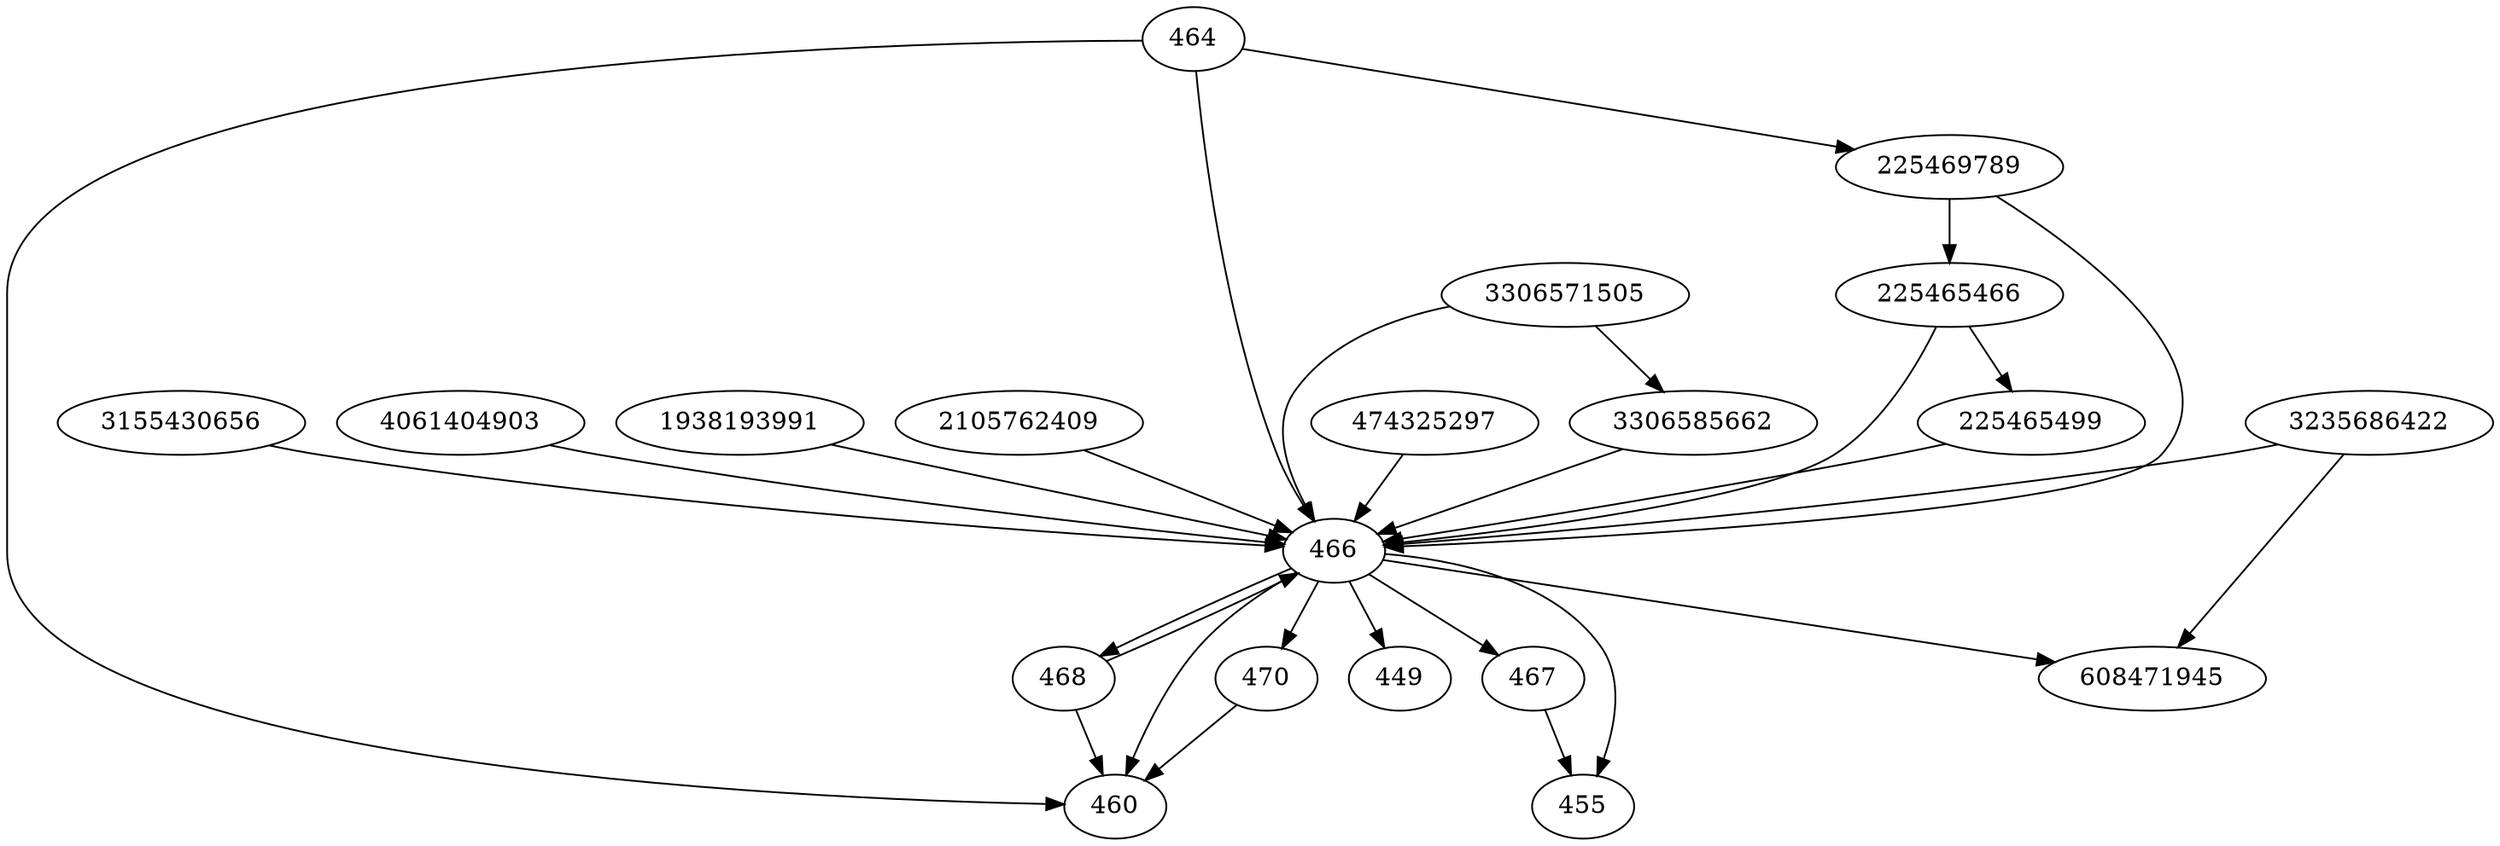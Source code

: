 strict digraph  {
3155430656;
449;
4061404903;
1938193991;
2105762409;
455;
608471945;
460;
464;
3306571505;
474325297;
467;
468;
466;
3235686422;
470;
225465466;
225465499;
225469789;
3306585662;
3155430656 -> 466;
4061404903 -> 466;
1938193991 -> 466;
2105762409 -> 466;
464 -> 460;
464 -> 225469789;
464 -> 466;
3306571505 -> 3306585662;
3306571505 -> 466;
474325297 -> 466;
467 -> 455;
468 -> 466;
468 -> 460;
466 -> 460;
466 -> 467;
466 -> 470;
466 -> 449;
466 -> 468;
466 -> 455;
466 -> 608471945;
3235686422 -> 608471945;
3235686422 -> 466;
470 -> 460;
225465466 -> 466;
225465466 -> 225465499;
225465499 -> 466;
225469789 -> 466;
225469789 -> 225465466;
3306585662 -> 466;
}
